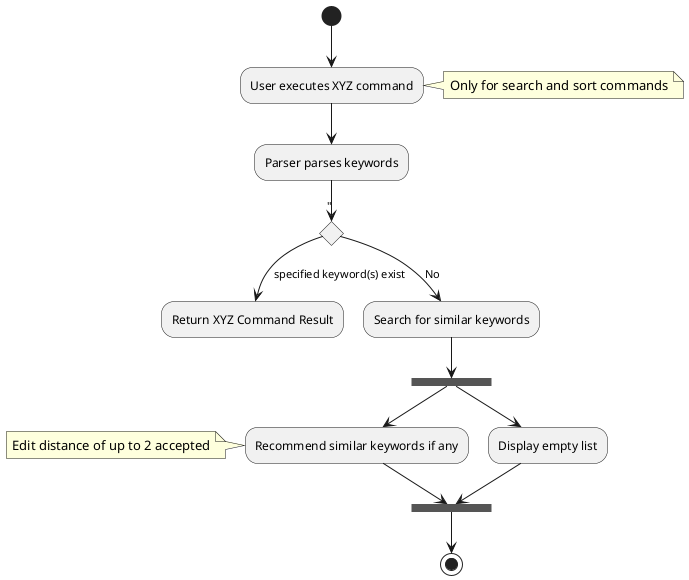 @startuml
(*)  --> "User executes XYZ command"
note right: Only for search and sort commands
 --> "Parser parses keywords"
if "
--> [specified keyword(s) exist] "Return XYZ Command Result"
else
--> [No] "Search for similar keywords"
Endif
 --> ===B1===
 --> "Recommend similar keywords if any"
 note left: Edit distance of up to 2 accepted
 --> ===B2===

 ===B1=== --> "Display empty list"
 --> ===B2===

 --> (*)
@enduml
